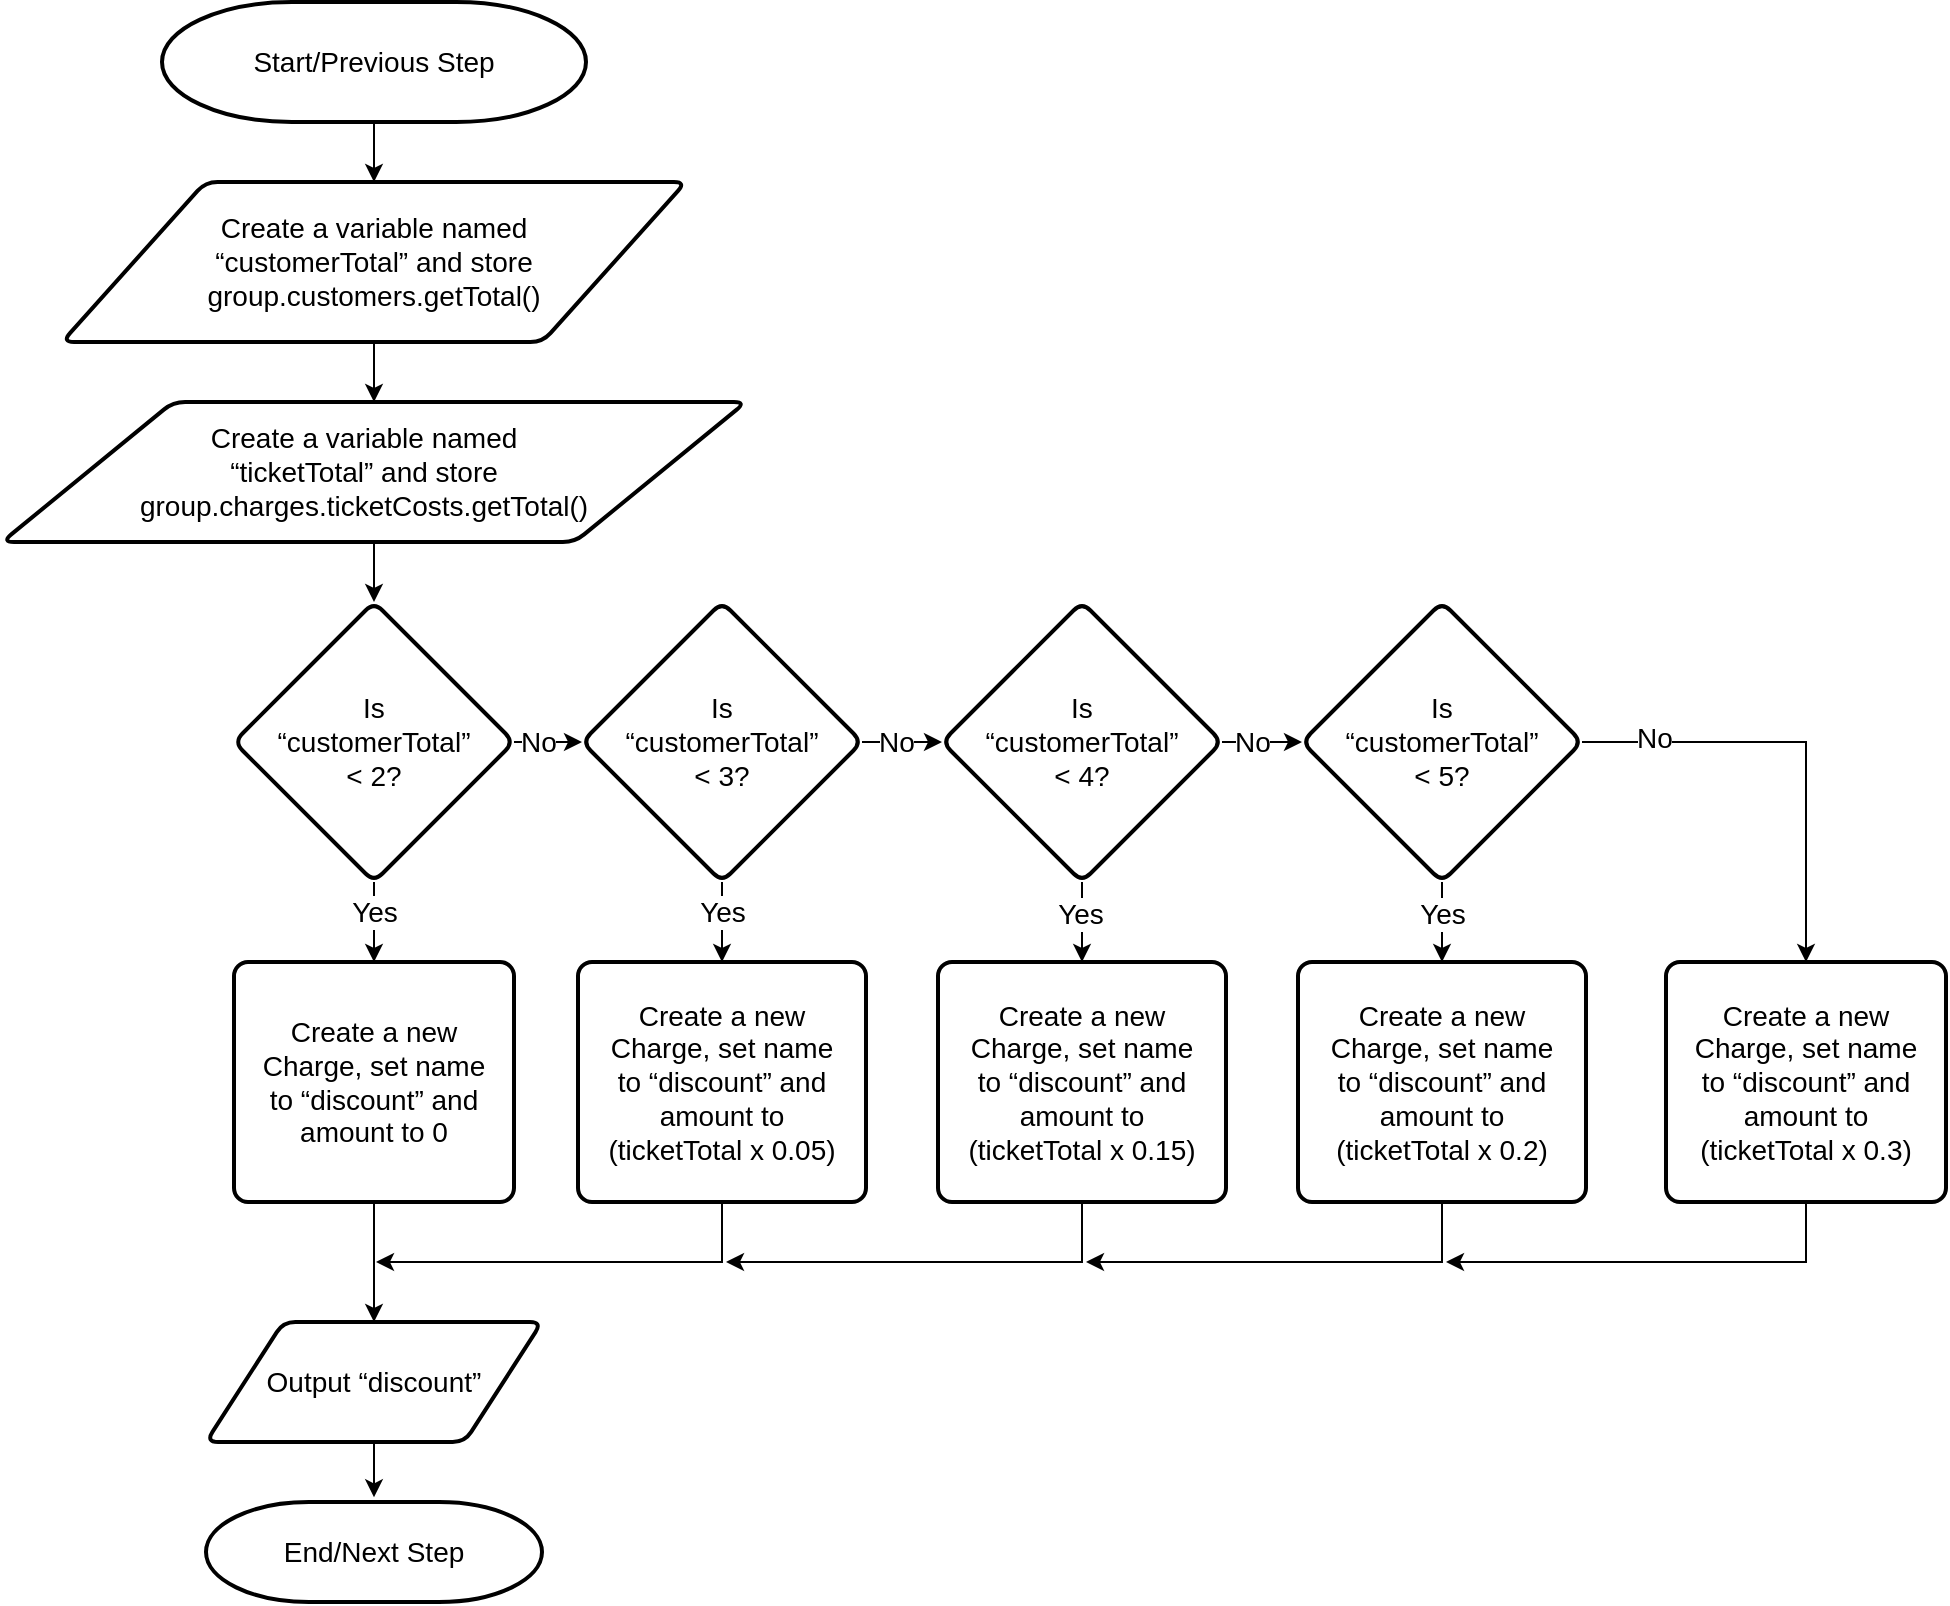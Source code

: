 <mxfile scale="1" border="0" version="23.1.5" type="device">
  <diagram id="C5RBs43oDa-KdzZeNtuy" name="Page-1">
    <mxGraphModel dx="3033" dy="1135" grid="1" gridSize="10" guides="1" tooltips="1" connect="1" arrows="1" fold="1" page="1" pageScale="1" pageWidth="827" pageHeight="1169" math="0" shadow="0">
      <root>
        <mxCell id="WIyWlLk6GJQsqaUBKTNV-0" />
        <mxCell id="WIyWlLk6GJQsqaUBKTNV-1" parent="WIyWlLk6GJQsqaUBKTNV-0" />
        <mxCell id="_BHGbHKsS6Eedb4s3Qyd-1" value="Start/Previous Step" style="strokeWidth=2;html=1;shape=mxgraph.flowchart.terminator;whiteSpace=wrap;spacing=10;spacingTop=0;spacingBottom=0;spacingLeft=0;spacingRight=0;fontSize=14;autosize=0;fontFamily=Helvetica;" parent="WIyWlLk6GJQsqaUBKTNV-1" vertex="1">
          <mxGeometry x="38" y="130" width="212" height="60" as="geometry" />
        </mxCell>
        <mxCell id="_BHGbHKsS6Eedb4s3Qyd-2" value="" style="endArrow=classic;html=1;rounded=0;exitX=0.5;exitY=1;exitDx=0;exitDy=0;exitPerimeter=0;entryX=0.5;entryY=0;entryDx=0;entryDy=0;fontSize=14;spacing=10;spacingTop=0;spacingLeft=0;spacingBottom=0;spacingRight=0;shadow=0;fontFamily=Helvetica;" parent="WIyWlLk6GJQsqaUBKTNV-1" source="_BHGbHKsS6Eedb4s3Qyd-1" target="_BHGbHKsS6Eedb4s3Qyd-10" edge="1">
          <mxGeometry width="50" height="50" relative="1" as="geometry">
            <mxPoint x="120" y="294" as="sourcePoint" />
            <mxPoint x="144" y="174" as="targetPoint" />
          </mxGeometry>
        </mxCell>
        <mxCell id="_BHGbHKsS6Eedb4s3Qyd-5" style="edgeStyle=orthogonalEdgeStyle;rounded=0;orthogonalLoop=1;jettySize=auto;html=1;entryX=0.5;entryY=0;entryDx=0;entryDy=0;spacing=10;spacingTop=0;spacingBottom=0;spacingLeft=0;spacingRight=0;fontSize=14;exitX=0.5;exitY=1;exitDx=0;exitDy=0;shadow=0;fontFamily=Helvetica;" parent="WIyWlLk6GJQsqaUBKTNV-1" source="_BHGbHKsS6Eedb4s3Qyd-10" target="_BHGbHKsS6Eedb4s3Qyd-12" edge="1">
          <mxGeometry relative="1" as="geometry">
            <mxPoint x="144.112" y="302.3" as="targetPoint" />
            <mxPoint x="144.034" y="264" as="sourcePoint" />
          </mxGeometry>
        </mxCell>
        <mxCell id="_BHGbHKsS6Eedb4s3Qyd-10" value="&lt;div&gt;Create a variable named “customerTotal” and store group.customers.getTotal()&lt;/div&gt;&lt;div style=&quot;font-size: 14px;&quot;&gt;&lt;/div&gt;" style="shape=parallelogram;html=1;strokeWidth=2;perimeter=parallelogramPerimeter;whiteSpace=wrap;rounded=1;arcSize=12;size=0.23;spacingLeft=30;spacingRight=30;spacing=10;fontSize=14;spacingTop=0;spacingBottom=0;fontFamily=Helvetica;" parent="WIyWlLk6GJQsqaUBKTNV-1" vertex="1">
          <mxGeometry x="-12" y="220" width="312" height="80" as="geometry" />
        </mxCell>
        <mxCell id="_BHGbHKsS6Eedb4s3Qyd-14" value="" style="edgeStyle=orthogonalEdgeStyle;rounded=0;orthogonalLoop=1;jettySize=auto;html=1;spacing=10;spacingTop=0;spacingBottom=0;spacingLeft=0;spacingRight=0;fontSize=14;shadow=0;fontFamily=Helvetica;entryX=0.5;entryY=0;entryDx=0;entryDy=0;" parent="WIyWlLk6GJQsqaUBKTNV-1" source="_BHGbHKsS6Eedb4s3Qyd-12" target="_BHGbHKsS6Eedb4s3Qyd-13" edge="1">
          <mxGeometry relative="1" as="geometry">
            <mxPoint x="144" y="430" as="targetPoint" />
          </mxGeometry>
        </mxCell>
        <mxCell id="_BHGbHKsS6Eedb4s3Qyd-12" value="&lt;div&gt;Create a variable named “ticketTotal” and store group.charges.ticketCosts.getTotal()&lt;/div&gt;" style="shape=parallelogram;html=1;strokeWidth=2;perimeter=parallelogramPerimeter;whiteSpace=wrap;rounded=1;arcSize=12;size=0.23;spacing=10;spacingTop=0;spacingBottom=0;spacingLeft=60;spacingRight=70;fontSize=14;align=center;fontFamily=Helvetica;" parent="WIyWlLk6GJQsqaUBKTNV-1" vertex="1">
          <mxGeometry x="-42" y="330" width="372" height="70" as="geometry" />
        </mxCell>
        <mxCell id="_BHGbHKsS6Eedb4s3Qyd-17" style="edgeStyle=orthogonalEdgeStyle;rounded=0;orthogonalLoop=1;jettySize=auto;html=1;entryX=0;entryY=0.5;entryDx=0;entryDy=0;spacing=10;spacingTop=0;spacingBottom=0;spacingLeft=0;spacingRight=0;fontSize=14;shadow=0;fontFamily=Helvetica;" parent="WIyWlLk6GJQsqaUBKTNV-1" source="_BHGbHKsS6Eedb4s3Qyd-13" target="_BHGbHKsS6Eedb4s3Qyd-23" edge="1">
          <mxGeometry relative="1" as="geometry">
            <mxPoint x="280" y="500" as="targetPoint" />
          </mxGeometry>
        </mxCell>
        <mxCell id="_BHGbHKsS6Eedb4s3Qyd-18" value="No" style="edgeLabel;html=1;align=center;verticalAlign=middle;resizable=0;points=[];spacing=10;spacingTop=0;spacingBottom=0;spacingLeft=0;spacingRight=0;fontSize=14;fontFamily=Helvetica;" parent="_BHGbHKsS6Eedb4s3Qyd-17" vertex="1" connectable="0">
          <mxGeometry x="0.068" relative="1" as="geometry">
            <mxPoint x="-4" as="offset" />
          </mxGeometry>
        </mxCell>
        <mxCell id="Uk-PvzAj1wYRCCwDQagz-2" value="" style="edgeStyle=orthogonalEdgeStyle;rounded=0;orthogonalLoop=1;jettySize=auto;html=1;fontSize=14;shadow=0;fontFamily=Helvetica;" parent="WIyWlLk6GJQsqaUBKTNV-1" source="_BHGbHKsS6Eedb4s3Qyd-13" target="Uk-PvzAj1wYRCCwDQagz-1" edge="1">
          <mxGeometry relative="1" as="geometry" />
        </mxCell>
        <mxCell id="6TtYuv1KE7rAj_bC1u9V-0" value="Yes" style="edgeLabel;html=1;align=center;verticalAlign=middle;resizable=0;points=[];fontSize=14;" vertex="1" connectable="0" parent="Uk-PvzAj1wYRCCwDQagz-2">
          <mxGeometry x="-0.4" y="3" relative="1" as="geometry">
            <mxPoint x="-3" y="3" as="offset" />
          </mxGeometry>
        </mxCell>
        <mxCell id="_BHGbHKsS6Eedb4s3Qyd-13" value="&lt;p style=&quot;line-height: 120%;&quot;&gt;Is “customerTotal” &amp;lt; 2?&lt;br style=&quot;font-size: 14px;&quot;&gt;&lt;/p&gt;" style="rhombus;whiteSpace=wrap;html=1;strokeWidth=2;rounded=1;arcSize=12;verticalAlign=middle;horizontal=1;spacing=10;spacingBottom=0;spacingTop=0;spacingLeft=15;spacingRight=15;fontSize=14;fontFamily=Helvetica;" parent="WIyWlLk6GJQsqaUBKTNV-1" vertex="1">
          <mxGeometry x="74" y="430" width="140" height="140" as="geometry" />
        </mxCell>
        <mxCell id="_BHGbHKsS6Eedb4s3Qyd-26" style="edgeStyle=orthogonalEdgeStyle;rounded=0;orthogonalLoop=1;jettySize=auto;html=1;entryX=0;entryY=0.5;entryDx=0;entryDy=0;spacing=10;spacingTop=0;spacingBottom=0;spacingLeft=0;spacingRight=0;fontSize=14;shadow=0;fontFamily=Helvetica;" parent="WIyWlLk6GJQsqaUBKTNV-1" source="_BHGbHKsS6Eedb4s3Qyd-28" target="_BHGbHKsS6Eedb4s3Qyd-33" edge="1">
          <mxGeometry relative="1" as="geometry">
            <mxPoint x="664" y="500" as="targetPoint" />
          </mxGeometry>
        </mxCell>
        <mxCell id="_BHGbHKsS6Eedb4s3Qyd-27" value="No" style="edgeLabel;html=1;align=center;verticalAlign=middle;resizable=0;points=[];spacing=10;spacingTop=0;spacingBottom=0;spacingLeft=0;spacingRight=0;fontSize=14;fontFamily=Helvetica;" parent="_BHGbHKsS6Eedb4s3Qyd-26" vertex="1" connectable="0">
          <mxGeometry x="0.068" relative="1" as="geometry">
            <mxPoint x="-7" as="offset" />
          </mxGeometry>
        </mxCell>
        <mxCell id="kX5T7t5H8RtnT3tW7cQk-12" value="" style="edgeStyle=orthogonalEdgeStyle;rounded=0;orthogonalLoop=1;jettySize=auto;html=1;fontSize=14;spacing=10;spacingTop=0;spacingLeft=0;spacingBottom=0;spacingRight=0;shadow=0;fontFamily=Helvetica;" parent="WIyWlLk6GJQsqaUBKTNV-1" source="_BHGbHKsS6Eedb4s3Qyd-28" target="_BHGbHKsS6Eedb4s3Qyd-39" edge="1">
          <mxGeometry relative="1" as="geometry" />
        </mxCell>
        <mxCell id="kX5T7t5H8RtnT3tW7cQk-17" value="Yes" style="edgeLabel;html=1;align=center;verticalAlign=middle;resizable=0;points=[];fontSize=14;spacing=10;spacingTop=0;spacingLeft=0;spacingBottom=0;spacingRight=0;fontFamily=Helvetica;" parent="kX5T7t5H8RtnT3tW7cQk-12" vertex="1" connectable="0">
          <mxGeometry x="-0.193" y="-1" relative="1" as="geometry">
            <mxPoint as="offset" />
          </mxGeometry>
        </mxCell>
        <mxCell id="_BHGbHKsS6Eedb4s3Qyd-28" value="&lt;p style=&quot;line-height: 120%;&quot;&gt;Is “customerTotal” &amp;lt; 4?&lt;br&gt;&lt;/p&gt;" style="rhombus;whiteSpace=wrap;html=1;strokeWidth=2;rounded=1;arcSize=12;verticalAlign=middle;horizontal=1;spacing=10;spacingBottom=0;spacingTop=0;spacingLeft=15;spacingRight=15;fontSize=14;fontFamily=Helvetica;" parent="WIyWlLk6GJQsqaUBKTNV-1" vertex="1">
          <mxGeometry x="428" y="430" width="140" height="140" as="geometry" />
        </mxCell>
        <mxCell id="kX5T7t5H8RtnT3tW7cQk-13" value="" style="edgeStyle=orthogonalEdgeStyle;rounded=0;orthogonalLoop=1;jettySize=auto;html=1;fontSize=14;spacing=10;spacingTop=0;spacingLeft=0;spacingBottom=0;spacingRight=0;shadow=0;fontFamily=Helvetica;" parent="WIyWlLk6GJQsqaUBKTNV-1" source="_BHGbHKsS6Eedb4s3Qyd-33" target="kX5T7t5H8RtnT3tW7cQk-9" edge="1">
          <mxGeometry relative="1" as="geometry" />
        </mxCell>
        <mxCell id="kX5T7t5H8RtnT3tW7cQk-18" value="Yes" style="edgeLabel;html=1;align=center;verticalAlign=middle;resizable=0;points=[];fontSize=14;spacing=10;spacingTop=0;spacingLeft=0;spacingBottom=0;spacingRight=0;fontFamily=Helvetica;" parent="kX5T7t5H8RtnT3tW7cQk-13" vertex="1" connectable="0">
          <mxGeometry x="-0.193" relative="1" as="geometry">
            <mxPoint as="offset" />
          </mxGeometry>
        </mxCell>
        <mxCell id="kX5T7t5H8RtnT3tW7cQk-14" style="edgeStyle=orthogonalEdgeStyle;rounded=0;orthogonalLoop=1;jettySize=auto;html=1;entryX=0.5;entryY=0;entryDx=0;entryDy=0;fontSize=14;spacing=10;spacingTop=0;spacingLeft=0;spacingBottom=0;spacingRight=0;fontFamily=Helvetica;" parent="WIyWlLk6GJQsqaUBKTNV-1" source="_BHGbHKsS6Eedb4s3Qyd-33" target="kX5T7t5H8RtnT3tW7cQk-10" edge="1">
          <mxGeometry relative="1" as="geometry" />
        </mxCell>
        <mxCell id="kX5T7t5H8RtnT3tW7cQk-19" value="No" style="edgeLabel;html=1;align=center;verticalAlign=middle;resizable=0;points=[];fontSize=14;spacing=10;spacingTop=0;spacingLeft=0;spacingBottom=0;spacingRight=0;fontFamily=Helvetica;" parent="kX5T7t5H8RtnT3tW7cQk-14" vertex="1" connectable="0">
          <mxGeometry x="-0.682" y="2" relative="1" as="geometry">
            <mxPoint as="offset" />
          </mxGeometry>
        </mxCell>
        <mxCell id="_BHGbHKsS6Eedb4s3Qyd-33" value="&lt;p style=&quot;line-height: 120%;&quot;&gt;Is “customerTotal” &amp;lt; 5?&lt;br style=&quot;font-size: 14px;&quot;&gt;&lt;/p&gt;" style="rhombus;whiteSpace=wrap;html=1;strokeWidth=2;rounded=1;arcSize=12;verticalAlign=middle;horizontal=1;spacing=10;spacingBottom=0;spacingTop=0;spacingLeft=15;spacingRight=15;fontSize=14;fontFamily=Helvetica;" parent="WIyWlLk6GJQsqaUBKTNV-1" vertex="1">
          <mxGeometry x="608" y="430" width="140" height="140" as="geometry" />
        </mxCell>
        <mxCell id="_BHGbHKsS6Eedb4s3Qyd-21" style="edgeStyle=orthogonalEdgeStyle;rounded=0;orthogonalLoop=1;jettySize=auto;html=1;entryX=0;entryY=0.5;entryDx=0;entryDy=0;spacing=10;spacingTop=0;spacingBottom=0;spacingLeft=0;spacingRight=0;fontSize=14;shadow=0;fontFamily=Helvetica;" parent="WIyWlLk6GJQsqaUBKTNV-1" source="_BHGbHKsS6Eedb4s3Qyd-23" target="_BHGbHKsS6Eedb4s3Qyd-28" edge="1">
          <mxGeometry relative="1" as="geometry">
            <mxPoint x="474" y="500" as="targetPoint" />
          </mxGeometry>
        </mxCell>
        <mxCell id="_BHGbHKsS6Eedb4s3Qyd-22" value="No" style="edgeLabel;html=1;align=center;verticalAlign=middle;resizable=0;points=[];spacing=10;spacingTop=0;spacingBottom=0;spacingLeft=0;spacingRight=0;fontSize=14;fontFamily=Helvetica;" parent="_BHGbHKsS6Eedb4s3Qyd-21" vertex="1" connectable="0">
          <mxGeometry x="0.068" relative="1" as="geometry">
            <mxPoint x="-5" as="offset" />
          </mxGeometry>
        </mxCell>
        <mxCell id="kX5T7t5H8RtnT3tW7cQk-11" value="" style="edgeStyle=orthogonalEdgeStyle;rounded=0;orthogonalLoop=1;jettySize=auto;html=1;fontSize=14;spacing=10;spacingTop=0;spacingLeft=0;spacingBottom=0;spacingRight=0;shadow=0;fontFamily=Helvetica;" parent="WIyWlLk6GJQsqaUBKTNV-1" source="_BHGbHKsS6Eedb4s3Qyd-23" target="kX5T7t5H8RtnT3tW7cQk-8" edge="1">
          <mxGeometry relative="1" as="geometry" />
        </mxCell>
        <mxCell id="kX5T7t5H8RtnT3tW7cQk-16" value="Yes" style="edgeLabel;html=1;align=center;verticalAlign=middle;resizable=0;points=[];fontSize=14;spacing=10;spacingTop=0;spacingLeft=0;spacingBottom=0;spacingRight=0;fontFamily=Helvetica;" parent="kX5T7t5H8RtnT3tW7cQk-11" vertex="1" connectable="0">
          <mxGeometry x="-0.249" relative="1" as="geometry">
            <mxPoint as="offset" />
          </mxGeometry>
        </mxCell>
        <mxCell id="_BHGbHKsS6Eedb4s3Qyd-23" value="&lt;p style=&quot;line-height: 120%;&quot;&gt;Is “customerTotal” &amp;lt; 3?&lt;br&gt;&lt;/p&gt;" style="rhombus;whiteSpace=wrap;html=1;strokeWidth=2;rounded=1;arcSize=12;verticalAlign=middle;horizontal=1;spacing=10;spacingBottom=0;spacingTop=0;spacingLeft=15;spacingRight=15;fontSize=14;fontFamily=Helvetica;" parent="WIyWlLk6GJQsqaUBKTNV-1" vertex="1">
          <mxGeometry x="248" y="430" width="140" height="140" as="geometry" />
        </mxCell>
        <mxCell id="_BHGbHKsS6Eedb4s3Qyd-52" style="edgeStyle=orthogonalEdgeStyle;rounded=0;orthogonalLoop=1;jettySize=auto;html=1;entryX=0.5;entryY=-0.047;entryDx=0;entryDy=0;entryPerimeter=0;fontSize=14;spacing=10;spacingTop=0;spacingLeft=0;spacingBottom=0;spacingRight=0;shadow=0;fontFamily=Helvetica;" parent="WIyWlLk6GJQsqaUBKTNV-1" source="_BHGbHKsS6Eedb4s3Qyd-38" target="_BHGbHKsS6Eedb4s3Qyd-53" edge="1">
          <mxGeometry relative="1" as="geometry">
            <mxPoint x="144" y="920.0" as="targetPoint" />
          </mxGeometry>
        </mxCell>
        <mxCell id="_BHGbHKsS6Eedb4s3Qyd-38" value="&lt;div&gt;Output “discount”&lt;/div&gt;" style="shape=parallelogram;html=1;strokeWidth=2;perimeter=parallelogramPerimeter;whiteSpace=wrap;rounded=1;arcSize=12;size=0.23;spacing=10;spacingTop=0;spacingBottom=0;spacingLeft=20;spacingRight=20;fontSize=14;fontFamily=Helvetica;" parent="WIyWlLk6GJQsqaUBKTNV-1" vertex="1">
          <mxGeometry x="60" y="790" width="168" height="60" as="geometry" />
        </mxCell>
        <mxCell id="_BHGbHKsS6Eedb4s3Qyd-51" style="edgeStyle=orthogonalEdgeStyle;rounded=0;orthogonalLoop=1;jettySize=auto;html=1;exitX=0.5;exitY=1;exitDx=0;exitDy=0;fontSize=14;spacing=10;spacingTop=0;spacingLeft=0;spacingBottom=0;spacingRight=0;shadow=0;fontFamily=Helvetica;" parent="WIyWlLk6GJQsqaUBKTNV-1" source="kX5T7t5H8RtnT3tW7cQk-8" edge="1">
          <mxGeometry relative="1" as="geometry">
            <mxPoint x="518.417" y="690" as="sourcePoint" />
            <Array as="points">
              <mxPoint x="318" y="760" />
              <mxPoint x="145" y="760" />
            </Array>
            <mxPoint x="145" y="760" as="targetPoint" />
          </mxGeometry>
        </mxCell>
        <mxCell id="kX5T7t5H8RtnT3tW7cQk-20" style="edgeStyle=orthogonalEdgeStyle;rounded=0;orthogonalLoop=1;jettySize=auto;html=1;fontSize=14;spacing=10;spacingTop=0;spacingLeft=0;spacingBottom=0;spacingRight=0;shadow=0;fontFamily=Helvetica;" parent="WIyWlLk6GJQsqaUBKTNV-1" source="_BHGbHKsS6Eedb4s3Qyd-39" edge="1">
          <mxGeometry relative="1" as="geometry">
            <mxPoint x="320" y="760" as="targetPoint" />
            <Array as="points">
              <mxPoint x="498" y="760" />
              <mxPoint x="320" y="760" />
            </Array>
          </mxGeometry>
        </mxCell>
        <mxCell id="_BHGbHKsS6Eedb4s3Qyd-39" value="Create a new Charge, set name to “discount” and amount to (ticketTotal x 0.15)" style="rounded=1;whiteSpace=wrap;html=1;absoluteArcSize=1;arcSize=14;strokeWidth=2;spacing=10;spacingTop=0;spacingBottom=0;spacingLeft=0;spacingRight=0;fontSize=14;fontFamily=Helvetica;" parent="WIyWlLk6GJQsqaUBKTNV-1" vertex="1">
          <mxGeometry x="426" y="610" width="144" height="120" as="geometry" />
        </mxCell>
        <mxCell id="_BHGbHKsS6Eedb4s3Qyd-53" value="End/Next Step" style="strokeWidth=2;html=1;shape=mxgraph.flowchart.terminator;whiteSpace=wrap;spacing=10;spacingTop=0;spacingBottom=0;spacingLeft=0;spacingRight=0;fontSize=14;fontFamily=Helvetica;" parent="WIyWlLk6GJQsqaUBKTNV-1" vertex="1">
          <mxGeometry x="60" y="880" width="168" height="50" as="geometry" />
        </mxCell>
        <mxCell id="kX5T7t5H8RtnT3tW7cQk-8" value="Create a new Charge, set name to “discount” and amount to (ticketTotal x 0.05)" style="rounded=1;whiteSpace=wrap;html=1;absoluteArcSize=1;arcSize=14;strokeWidth=2;spacing=10;spacingTop=0;spacingBottom=0;spacingLeft=0;spacingRight=0;fontSize=14;fontFamily=Helvetica;" parent="WIyWlLk6GJQsqaUBKTNV-1" vertex="1">
          <mxGeometry x="246" y="610" width="144" height="120" as="geometry" />
        </mxCell>
        <mxCell id="kX5T7t5H8RtnT3tW7cQk-21" style="edgeStyle=orthogonalEdgeStyle;rounded=0;orthogonalLoop=1;jettySize=auto;html=1;fontSize=14;spacing=10;spacingTop=0;spacingLeft=0;spacingBottom=0;spacingRight=0;shadow=0;fontFamily=Helvetica;" parent="WIyWlLk6GJQsqaUBKTNV-1" source="kX5T7t5H8RtnT3tW7cQk-9" edge="1">
          <mxGeometry relative="1" as="geometry">
            <mxPoint x="500" y="760" as="targetPoint" />
            <Array as="points">
              <mxPoint x="678" y="760" />
              <mxPoint x="500" y="760" />
            </Array>
          </mxGeometry>
        </mxCell>
        <mxCell id="kX5T7t5H8RtnT3tW7cQk-9" value="Create a new Charge, set name to “discount” and amount to (ticketTotal x 0.2)" style="rounded=1;whiteSpace=wrap;html=1;absoluteArcSize=1;arcSize=14;strokeWidth=2;spacing=10;spacingTop=0;spacingBottom=0;spacingLeft=0;spacingRight=0;fontSize=14;fontFamily=Helvetica;" parent="WIyWlLk6GJQsqaUBKTNV-1" vertex="1">
          <mxGeometry x="606" y="610" width="144" height="120" as="geometry" />
        </mxCell>
        <mxCell id="kX5T7t5H8RtnT3tW7cQk-22" style="edgeStyle=orthogonalEdgeStyle;rounded=0;orthogonalLoop=1;jettySize=auto;html=1;fontSize=14;spacing=10;spacingTop=0;spacingLeft=0;spacingBottom=0;spacingRight=0;shadow=0;fontFamily=Helvetica;" parent="WIyWlLk6GJQsqaUBKTNV-1" source="kX5T7t5H8RtnT3tW7cQk-10" edge="1">
          <mxGeometry relative="1" as="geometry">
            <mxPoint x="680" y="760" as="targetPoint" />
            <Array as="points">
              <mxPoint x="860" y="760" />
              <mxPoint x="680" y="760" />
            </Array>
          </mxGeometry>
        </mxCell>
        <mxCell id="kX5T7t5H8RtnT3tW7cQk-10" value="Create a new Charge, set name to “discount” and amount to (ticketTotal x 0.3)" style="rounded=1;whiteSpace=wrap;html=1;absoluteArcSize=1;arcSize=14;strokeWidth=2;spacing=10;spacingTop=0;spacingBottom=0;spacingLeft=0;spacingRight=0;fontSize=14;fontFamily=Helvetica;" parent="WIyWlLk6GJQsqaUBKTNV-1" vertex="1">
          <mxGeometry x="790" y="610" width="140" height="120" as="geometry" />
        </mxCell>
        <mxCell id="Uk-PvzAj1wYRCCwDQagz-3" value="" style="edgeStyle=orthogonalEdgeStyle;rounded=0;orthogonalLoop=1;jettySize=auto;html=1;fontSize=14;shadow=0;fontFamily=Helvetica;" parent="WIyWlLk6GJQsqaUBKTNV-1" source="Uk-PvzAj1wYRCCwDQagz-1" target="_BHGbHKsS6Eedb4s3Qyd-38" edge="1">
          <mxGeometry relative="1" as="geometry" />
        </mxCell>
        <mxCell id="Uk-PvzAj1wYRCCwDQagz-1" value="Create a new Charge, set name to “discount” and amount to 0" style="rounded=1;whiteSpace=wrap;html=1;absoluteArcSize=1;arcSize=14;strokeWidth=2;spacing=10;spacingTop=0;spacingBottom=0;spacingLeft=0;spacingRight=0;fontSize=14;fontFamily=Helvetica;" parent="WIyWlLk6GJQsqaUBKTNV-1" vertex="1">
          <mxGeometry x="74" y="610" width="140" height="120" as="geometry" />
        </mxCell>
      </root>
    </mxGraphModel>
  </diagram>
</mxfile>
